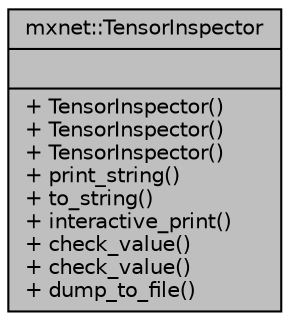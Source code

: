 digraph "mxnet::TensorInspector"
{
  edge [fontname="Helvetica",fontsize="10",labelfontname="Helvetica",labelfontsize="10"];
  node [fontname="Helvetica",fontsize="10",shape=record];
  Node1 [label="{mxnet::TensorInspector\n||+ TensorInspector()\l+ TensorInspector()\l+ TensorInspector()\l+ print_string()\l+ to_string()\l+ interactive_print()\l+ check_value()\l+ check_value()\l+ dump_to_file()\l}",height=0.2,width=0.4,color="black", fillcolor="grey75", style="filled", fontcolor="black"];
}
